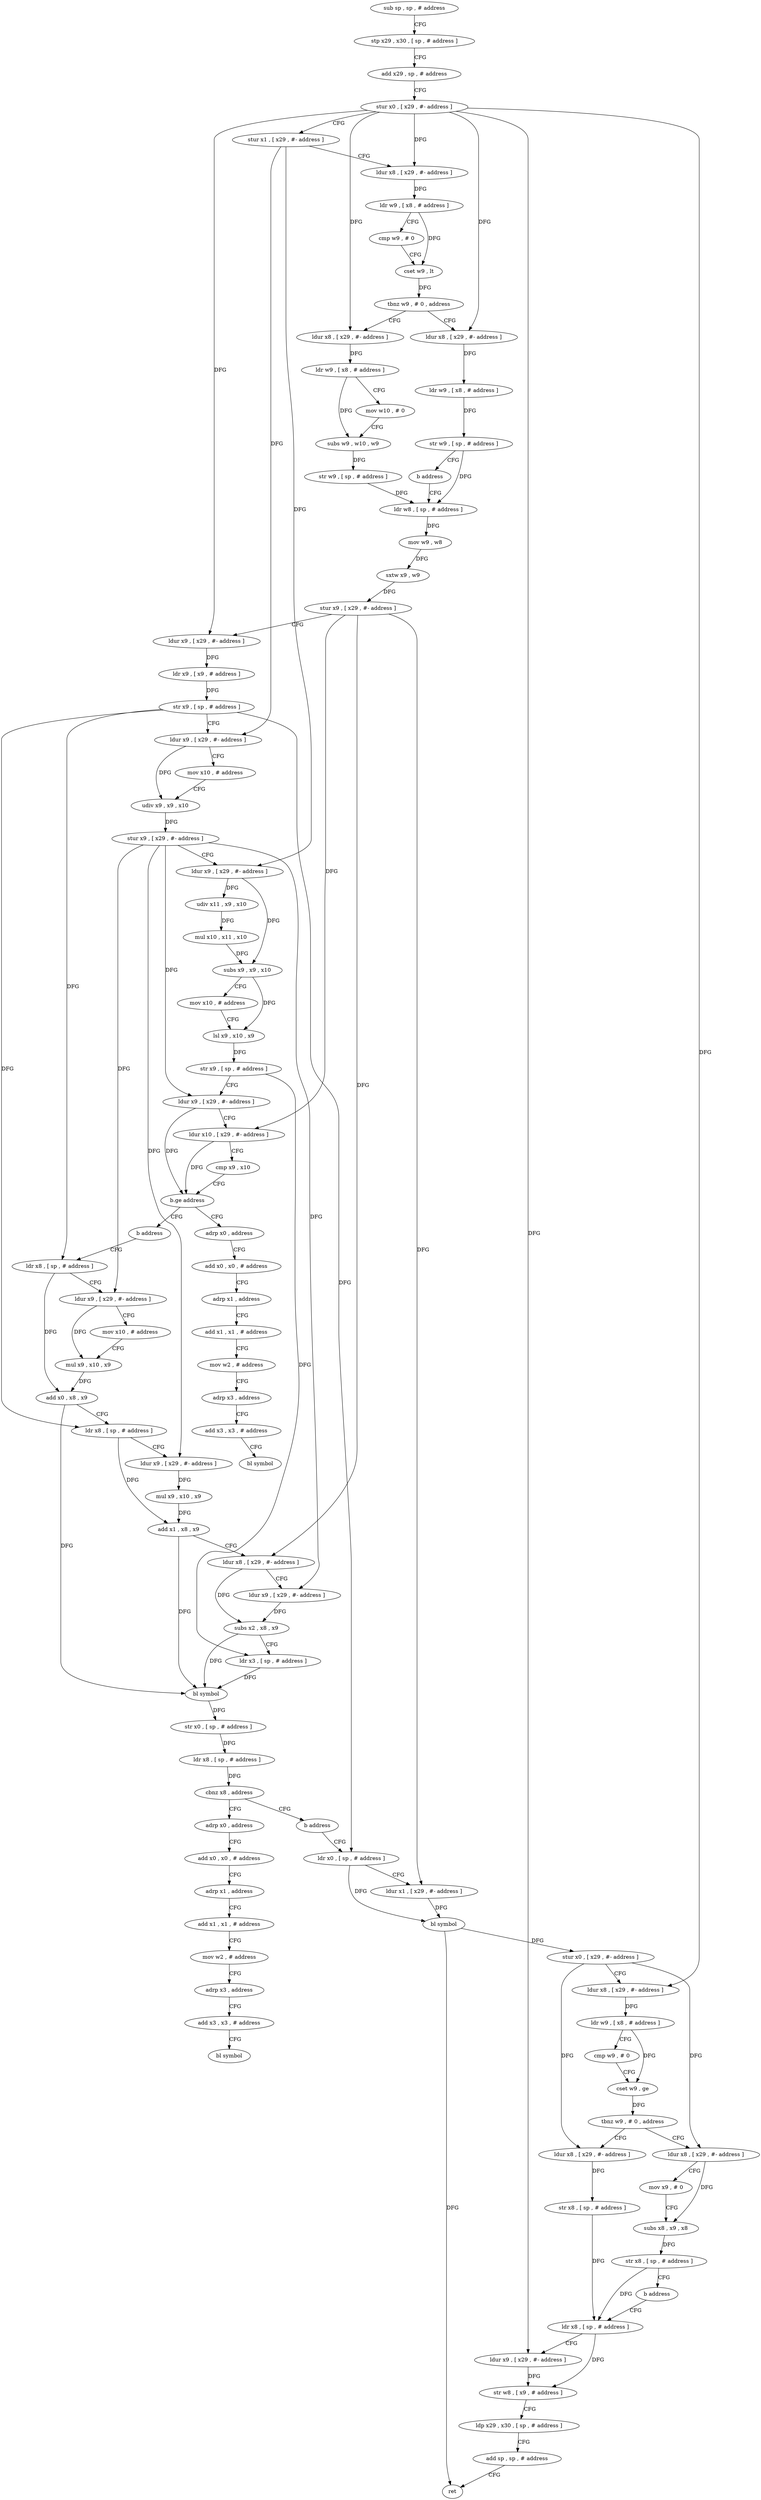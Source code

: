 digraph "func" {
"4270196" [label = "sub sp , sp , # address" ]
"4270200" [label = "stp x29 , x30 , [ sp , # address ]" ]
"4270204" [label = "add x29 , sp , # address" ]
"4270208" [label = "stur x0 , [ x29 , #- address ]" ]
"4270212" [label = "stur x1 , [ x29 , #- address ]" ]
"4270216" [label = "ldur x8 , [ x29 , #- address ]" ]
"4270220" [label = "ldr w9 , [ x8 , # address ]" ]
"4270224" [label = "cmp w9 , # 0" ]
"4270228" [label = "cset w9 , lt" ]
"4270232" [label = "tbnz w9 , # 0 , address" ]
"4270252" [label = "ldur x8 , [ x29 , #- address ]" ]
"4270236" [label = "ldur x8 , [ x29 , #- address ]" ]
"4270256" [label = "ldr w9 , [ x8 , # address ]" ]
"4270260" [label = "mov w10 , # 0" ]
"4270264" [label = "subs w9 , w10 , w9" ]
"4270268" [label = "str w9 , [ sp , # address ]" ]
"4270272" [label = "ldr w8 , [ sp , # address ]" ]
"4270240" [label = "ldr w9 , [ x8 , # address ]" ]
"4270244" [label = "str w9 , [ sp , # address ]" ]
"4270248" [label = "b address" ]
"4270364" [label = "adrp x0 , address" ]
"4270368" [label = "add x0 , x0 , # address" ]
"4270372" [label = "adrp x1 , address" ]
"4270376" [label = "add x1 , x1 , # address" ]
"4270380" [label = "mov w2 , # address" ]
"4270384" [label = "adrp x3 , address" ]
"4270388" [label = "add x3 , x3 , # address" ]
"4270392" [label = "bl symbol" ]
"4270360" [label = "b address" ]
"4270396" [label = "ldr x8 , [ sp , # address ]" ]
"4270276" [label = "mov w9 , w8" ]
"4270280" [label = "sxtw x9 , w9" ]
"4270284" [label = "stur x9 , [ x29 , #- address ]" ]
"4270288" [label = "ldur x9 , [ x29 , #- address ]" ]
"4270292" [label = "ldr x9 , [ x9 , # address ]" ]
"4270296" [label = "str x9 , [ sp , # address ]" ]
"4270300" [label = "ldur x9 , [ x29 , #- address ]" ]
"4270304" [label = "mov x10 , # address" ]
"4270308" [label = "udiv x9 , x9 , x10" ]
"4270312" [label = "stur x9 , [ x29 , #- address ]" ]
"4270316" [label = "ldur x9 , [ x29 , #- address ]" ]
"4270320" [label = "udiv x11 , x9 , x10" ]
"4270324" [label = "mul x10 , x11 , x10" ]
"4270328" [label = "subs x9 , x9 , x10" ]
"4270332" [label = "mov x10 , # address" ]
"4270336" [label = "lsl x9 , x10 , x9" ]
"4270340" [label = "str x9 , [ sp , # address ]" ]
"4270344" [label = "ldur x9 , [ x29 , #- address ]" ]
"4270348" [label = "ldur x10 , [ x29 , #- address ]" ]
"4270352" [label = "cmp x9 , x10" ]
"4270356" [label = "b.ge address" ]
"4270400" [label = "ldur x9 , [ x29 , #- address ]" ]
"4270404" [label = "mov x10 , # address" ]
"4270408" [label = "mul x9 , x10 , x9" ]
"4270412" [label = "add x0 , x8 , x9" ]
"4270416" [label = "ldr x8 , [ sp , # address ]" ]
"4270420" [label = "ldur x9 , [ x29 , #- address ]" ]
"4270424" [label = "mul x9 , x10 , x9" ]
"4270428" [label = "add x1 , x8 , x9" ]
"4270432" [label = "ldur x8 , [ x29 , #- address ]" ]
"4270436" [label = "ldur x9 , [ x29 , #- address ]" ]
"4270440" [label = "subs x2 , x8 , x9" ]
"4270444" [label = "ldr x3 , [ sp , # address ]" ]
"4270448" [label = "bl symbol" ]
"4270452" [label = "str x0 , [ sp , # address ]" ]
"4270456" [label = "ldr x8 , [ sp , # address ]" ]
"4270460" [label = "cbnz x8 , address" ]
"4270468" [label = "adrp x0 , address" ]
"4270464" [label = "b address" ]
"4270472" [label = "add x0 , x0 , # address" ]
"4270476" [label = "adrp x1 , address" ]
"4270480" [label = "add x1 , x1 , # address" ]
"4270484" [label = "mov w2 , # address" ]
"4270488" [label = "adrp x3 , address" ]
"4270492" [label = "add x3 , x3 , # address" ]
"4270496" [label = "bl symbol" ]
"4270500" [label = "ldr x0 , [ sp , # address ]" ]
"4270504" [label = "ldur x1 , [ x29 , #- address ]" ]
"4270508" [label = "bl symbol" ]
"4270512" [label = "stur x0 , [ x29 , #- address ]" ]
"4270516" [label = "ldur x8 , [ x29 , #- address ]" ]
"4270520" [label = "ldr w9 , [ x8 , # address ]" ]
"4270524" [label = "cmp w9 , # 0" ]
"4270528" [label = "cset w9 , ge" ]
"4270532" [label = "tbnz w9 , # 0 , address" ]
"4270556" [label = "ldur x8 , [ x29 , #- address ]" ]
"4270536" [label = "ldur x8 , [ x29 , #- address ]" ]
"4270560" [label = "str x8 , [ sp , # address ]" ]
"4270564" [label = "ldr x8 , [ sp , # address ]" ]
"4270540" [label = "mov x9 , # 0" ]
"4270544" [label = "subs x8 , x9 , x8" ]
"4270548" [label = "str x8 , [ sp , # address ]" ]
"4270552" [label = "b address" ]
"4270568" [label = "ldur x9 , [ x29 , #- address ]" ]
"4270572" [label = "str w8 , [ x9 , # address ]" ]
"4270576" [label = "ldp x29 , x30 , [ sp , # address ]" ]
"4270580" [label = "add sp , sp , # address" ]
"4270584" [label = "ret" ]
"4270196" -> "4270200" [ label = "CFG" ]
"4270200" -> "4270204" [ label = "CFG" ]
"4270204" -> "4270208" [ label = "CFG" ]
"4270208" -> "4270212" [ label = "CFG" ]
"4270208" -> "4270216" [ label = "DFG" ]
"4270208" -> "4270252" [ label = "DFG" ]
"4270208" -> "4270236" [ label = "DFG" ]
"4270208" -> "4270288" [ label = "DFG" ]
"4270208" -> "4270516" [ label = "DFG" ]
"4270208" -> "4270568" [ label = "DFG" ]
"4270212" -> "4270216" [ label = "CFG" ]
"4270212" -> "4270300" [ label = "DFG" ]
"4270212" -> "4270316" [ label = "DFG" ]
"4270216" -> "4270220" [ label = "DFG" ]
"4270220" -> "4270224" [ label = "CFG" ]
"4270220" -> "4270228" [ label = "DFG" ]
"4270224" -> "4270228" [ label = "CFG" ]
"4270228" -> "4270232" [ label = "DFG" ]
"4270232" -> "4270252" [ label = "CFG" ]
"4270232" -> "4270236" [ label = "CFG" ]
"4270252" -> "4270256" [ label = "DFG" ]
"4270236" -> "4270240" [ label = "DFG" ]
"4270256" -> "4270260" [ label = "CFG" ]
"4270256" -> "4270264" [ label = "DFG" ]
"4270260" -> "4270264" [ label = "CFG" ]
"4270264" -> "4270268" [ label = "DFG" ]
"4270268" -> "4270272" [ label = "DFG" ]
"4270272" -> "4270276" [ label = "DFG" ]
"4270240" -> "4270244" [ label = "DFG" ]
"4270244" -> "4270248" [ label = "CFG" ]
"4270244" -> "4270272" [ label = "DFG" ]
"4270248" -> "4270272" [ label = "CFG" ]
"4270364" -> "4270368" [ label = "CFG" ]
"4270368" -> "4270372" [ label = "CFG" ]
"4270372" -> "4270376" [ label = "CFG" ]
"4270376" -> "4270380" [ label = "CFG" ]
"4270380" -> "4270384" [ label = "CFG" ]
"4270384" -> "4270388" [ label = "CFG" ]
"4270388" -> "4270392" [ label = "CFG" ]
"4270360" -> "4270396" [ label = "CFG" ]
"4270396" -> "4270400" [ label = "CFG" ]
"4270396" -> "4270412" [ label = "DFG" ]
"4270276" -> "4270280" [ label = "DFG" ]
"4270280" -> "4270284" [ label = "DFG" ]
"4270284" -> "4270288" [ label = "CFG" ]
"4270284" -> "4270348" [ label = "DFG" ]
"4270284" -> "4270432" [ label = "DFG" ]
"4270284" -> "4270504" [ label = "DFG" ]
"4270288" -> "4270292" [ label = "DFG" ]
"4270292" -> "4270296" [ label = "DFG" ]
"4270296" -> "4270300" [ label = "CFG" ]
"4270296" -> "4270396" [ label = "DFG" ]
"4270296" -> "4270416" [ label = "DFG" ]
"4270296" -> "4270500" [ label = "DFG" ]
"4270300" -> "4270304" [ label = "CFG" ]
"4270300" -> "4270308" [ label = "DFG" ]
"4270304" -> "4270308" [ label = "CFG" ]
"4270308" -> "4270312" [ label = "DFG" ]
"4270312" -> "4270316" [ label = "CFG" ]
"4270312" -> "4270344" [ label = "DFG" ]
"4270312" -> "4270400" [ label = "DFG" ]
"4270312" -> "4270420" [ label = "DFG" ]
"4270312" -> "4270436" [ label = "DFG" ]
"4270316" -> "4270320" [ label = "DFG" ]
"4270316" -> "4270328" [ label = "DFG" ]
"4270320" -> "4270324" [ label = "DFG" ]
"4270324" -> "4270328" [ label = "DFG" ]
"4270328" -> "4270332" [ label = "CFG" ]
"4270328" -> "4270336" [ label = "DFG" ]
"4270332" -> "4270336" [ label = "CFG" ]
"4270336" -> "4270340" [ label = "DFG" ]
"4270340" -> "4270344" [ label = "CFG" ]
"4270340" -> "4270444" [ label = "DFG" ]
"4270344" -> "4270348" [ label = "CFG" ]
"4270344" -> "4270356" [ label = "DFG" ]
"4270348" -> "4270352" [ label = "CFG" ]
"4270348" -> "4270356" [ label = "DFG" ]
"4270352" -> "4270356" [ label = "CFG" ]
"4270356" -> "4270364" [ label = "CFG" ]
"4270356" -> "4270360" [ label = "CFG" ]
"4270400" -> "4270404" [ label = "CFG" ]
"4270400" -> "4270408" [ label = "DFG" ]
"4270404" -> "4270408" [ label = "CFG" ]
"4270408" -> "4270412" [ label = "DFG" ]
"4270412" -> "4270416" [ label = "CFG" ]
"4270412" -> "4270448" [ label = "DFG" ]
"4270416" -> "4270420" [ label = "CFG" ]
"4270416" -> "4270428" [ label = "DFG" ]
"4270420" -> "4270424" [ label = "DFG" ]
"4270424" -> "4270428" [ label = "DFG" ]
"4270428" -> "4270432" [ label = "CFG" ]
"4270428" -> "4270448" [ label = "DFG" ]
"4270432" -> "4270436" [ label = "CFG" ]
"4270432" -> "4270440" [ label = "DFG" ]
"4270436" -> "4270440" [ label = "DFG" ]
"4270440" -> "4270444" [ label = "CFG" ]
"4270440" -> "4270448" [ label = "DFG" ]
"4270444" -> "4270448" [ label = "DFG" ]
"4270448" -> "4270452" [ label = "DFG" ]
"4270452" -> "4270456" [ label = "DFG" ]
"4270456" -> "4270460" [ label = "DFG" ]
"4270460" -> "4270468" [ label = "CFG" ]
"4270460" -> "4270464" [ label = "CFG" ]
"4270468" -> "4270472" [ label = "CFG" ]
"4270464" -> "4270500" [ label = "CFG" ]
"4270472" -> "4270476" [ label = "CFG" ]
"4270476" -> "4270480" [ label = "CFG" ]
"4270480" -> "4270484" [ label = "CFG" ]
"4270484" -> "4270488" [ label = "CFG" ]
"4270488" -> "4270492" [ label = "CFG" ]
"4270492" -> "4270496" [ label = "CFG" ]
"4270500" -> "4270504" [ label = "CFG" ]
"4270500" -> "4270508" [ label = "DFG" ]
"4270504" -> "4270508" [ label = "DFG" ]
"4270508" -> "4270512" [ label = "DFG" ]
"4270508" -> "4270584" [ label = "DFG" ]
"4270512" -> "4270516" [ label = "CFG" ]
"4270512" -> "4270556" [ label = "DFG" ]
"4270512" -> "4270536" [ label = "DFG" ]
"4270516" -> "4270520" [ label = "DFG" ]
"4270520" -> "4270524" [ label = "CFG" ]
"4270520" -> "4270528" [ label = "DFG" ]
"4270524" -> "4270528" [ label = "CFG" ]
"4270528" -> "4270532" [ label = "DFG" ]
"4270532" -> "4270556" [ label = "CFG" ]
"4270532" -> "4270536" [ label = "CFG" ]
"4270556" -> "4270560" [ label = "DFG" ]
"4270536" -> "4270540" [ label = "CFG" ]
"4270536" -> "4270544" [ label = "DFG" ]
"4270560" -> "4270564" [ label = "DFG" ]
"4270564" -> "4270568" [ label = "CFG" ]
"4270564" -> "4270572" [ label = "DFG" ]
"4270540" -> "4270544" [ label = "CFG" ]
"4270544" -> "4270548" [ label = "DFG" ]
"4270548" -> "4270552" [ label = "CFG" ]
"4270548" -> "4270564" [ label = "DFG" ]
"4270552" -> "4270564" [ label = "CFG" ]
"4270568" -> "4270572" [ label = "DFG" ]
"4270572" -> "4270576" [ label = "CFG" ]
"4270576" -> "4270580" [ label = "CFG" ]
"4270580" -> "4270584" [ label = "CFG" ]
}
